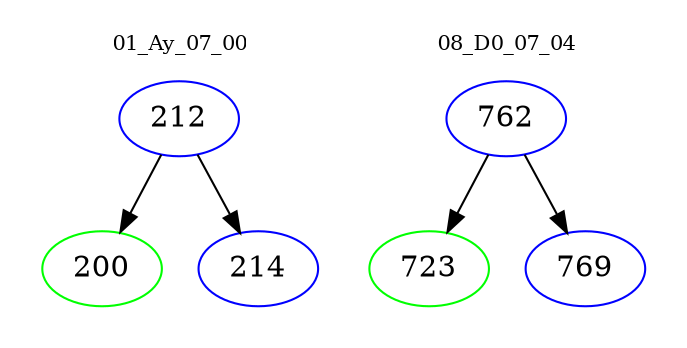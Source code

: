 digraph{
subgraph cluster_0 {
color = white
label = "01_Ay_07_00";
fontsize=10;
T0_212 [label="212", color="blue"]
T0_212 -> T0_200 [color="black"]
T0_200 [label="200", color="green"]
T0_212 -> T0_214 [color="black"]
T0_214 [label="214", color="blue"]
}
subgraph cluster_1 {
color = white
label = "08_D0_07_04";
fontsize=10;
T1_762 [label="762", color="blue"]
T1_762 -> T1_723 [color="black"]
T1_723 [label="723", color="green"]
T1_762 -> T1_769 [color="black"]
T1_769 [label="769", color="blue"]
}
}
